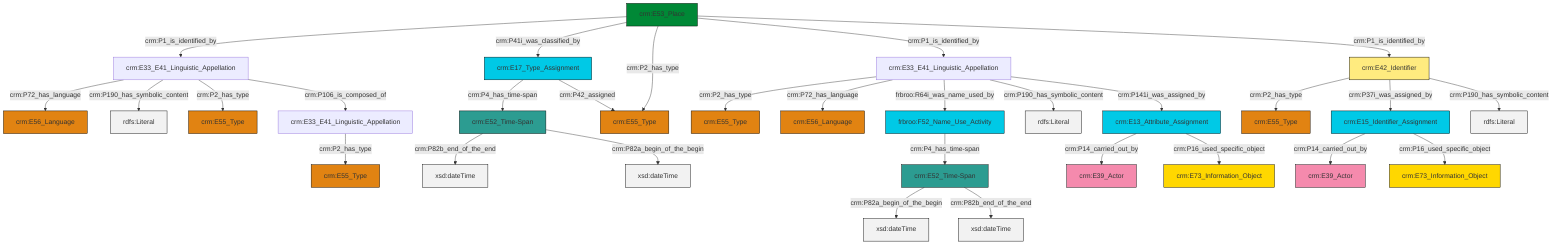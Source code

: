 graph TD
classDef Literal fill:#f2f2f2,stroke:#000000;
classDef CRM_Entity fill:#FFFFFF,stroke:#000000;
classDef Temporal_Entity fill:#00C9E6, stroke:#000000;
classDef Type fill:#E18312, stroke:#000000;
classDef Time-Span fill:#2C9C91, stroke:#000000;
classDef Appellation fill:#FFEB7F, stroke:#000000;
classDef Place fill:#008836, stroke:#000000;
classDef Persistent_Item fill:#B266B2, stroke:#000000;
classDef Conceptual_Object fill:#FFD700, stroke:#000000;
classDef Physical_Thing fill:#D2B48C, stroke:#000000;
classDef Actor fill:#f58aad, stroke:#000000;
classDef PC_Classes fill:#4ce600, stroke:#000000;
classDef Multi fill:#cccccc,stroke:#000000;

0["crm:E13_Attribute_Assignment"]:::Temporal_Entity -->|crm:P14_carried_out_by| 1["crm:E39_Actor"]:::Actor
2["crm:E52_Time-Span"]:::Time-Span -->|crm:P82a_begin_of_the_begin| 3[xsd:dateTime]:::Literal
4["crm:E17_Type_Assignment"]:::Temporal_Entity -->|crm:P4_has_time-span| 5["crm:E52_Time-Span"]:::Time-Span
6["crm:E42_Identifier"]:::Appellation -->|crm:P2_has_type| 7["crm:E55_Type"]:::Type
8["crm:E33_E41_Linguistic_Appellation"]:::Default -->|crm:P72_has_language| 9["crm:E56_Language"]:::Type
13["crm:E53_Place"]:::Place -->|crm:P1_is_identified_by| 8["crm:E33_E41_Linguistic_Appellation"]:::Default
6["crm:E42_Identifier"]:::Appellation -->|crm:P37i_was_assigned_by| 14["crm:E15_Identifier_Assignment"]:::Temporal_Entity
16["crm:E33_E41_Linguistic_Appellation"]:::Default -->|crm:P2_has_type| 17["crm:E55_Type"]:::Type
0["crm:E13_Attribute_Assignment"]:::Temporal_Entity -->|crm:P16_used_specific_object| 21["crm:E73_Information_Object"]:::Conceptual_Object
13["crm:E53_Place"]:::Place -->|crm:P41i_was_classified_by| 4["crm:E17_Type_Assignment"]:::Temporal_Entity
4["crm:E17_Type_Assignment"]:::Temporal_Entity -->|crm:P42_assigned| 19["crm:E55_Type"]:::Type
14["crm:E15_Identifier_Assignment"]:::Temporal_Entity -->|crm:P14_carried_out_by| 23["crm:E39_Actor"]:::Actor
26["crm:E33_E41_Linguistic_Appellation"]:::Default -->|crm:P2_has_type| 30["crm:E55_Type"]:::Type
31["frbroo:F52_Name_Use_Activity"]:::Temporal_Entity -->|crm:P4_has_time-span| 2["crm:E52_Time-Span"]:::Time-Span
16["crm:E33_E41_Linguistic_Appellation"]:::Default -->|crm:P72_has_language| 32["crm:E56_Language"]:::Type
5["crm:E52_Time-Span"]:::Time-Span -->|crm:P82b_end_of_the_end| 36[xsd:dateTime]:::Literal
13["crm:E53_Place"]:::Place -->|crm:P2_has_type| 19["crm:E55_Type"]:::Type
14["crm:E15_Identifier_Assignment"]:::Temporal_Entity -->|crm:P16_used_specific_object| 11["crm:E73_Information_Object"]:::Conceptual_Object
16["crm:E33_E41_Linguistic_Appellation"]:::Default -->|frbroo:R64i_was_name_used_by| 31["frbroo:F52_Name_Use_Activity"]:::Temporal_Entity
8["crm:E33_E41_Linguistic_Appellation"]:::Default -->|crm:P190_has_symbolic_content| 39[rdfs:Literal]:::Literal
16["crm:E33_E41_Linguistic_Appellation"]:::Default -->|crm:P190_has_symbolic_content| 41[rdfs:Literal]:::Literal
6["crm:E42_Identifier"]:::Appellation -->|crm:P190_has_symbolic_content| 42[rdfs:Literal]:::Literal
8["crm:E33_E41_Linguistic_Appellation"]:::Default -->|crm:P2_has_type| 37["crm:E55_Type"]:::Type
16["crm:E33_E41_Linguistic_Appellation"]:::Default -->|crm:P141i_was_assigned_by| 0["crm:E13_Attribute_Assignment"]:::Temporal_Entity
2["crm:E52_Time-Span"]:::Time-Span -->|crm:P82b_end_of_the_end| 49[xsd:dateTime]:::Literal
8["crm:E33_E41_Linguistic_Appellation"]:::Default -->|crm:P106_is_composed_of| 26["crm:E33_E41_Linguistic_Appellation"]:::Default
13["crm:E53_Place"]:::Place -->|crm:P1_is_identified_by| 16["crm:E33_E41_Linguistic_Appellation"]:::Default
13["crm:E53_Place"]:::Place -->|crm:P1_is_identified_by| 6["crm:E42_Identifier"]:::Appellation
5["crm:E52_Time-Span"]:::Time-Span -->|crm:P82a_begin_of_the_begin| 52[xsd:dateTime]:::Literal
